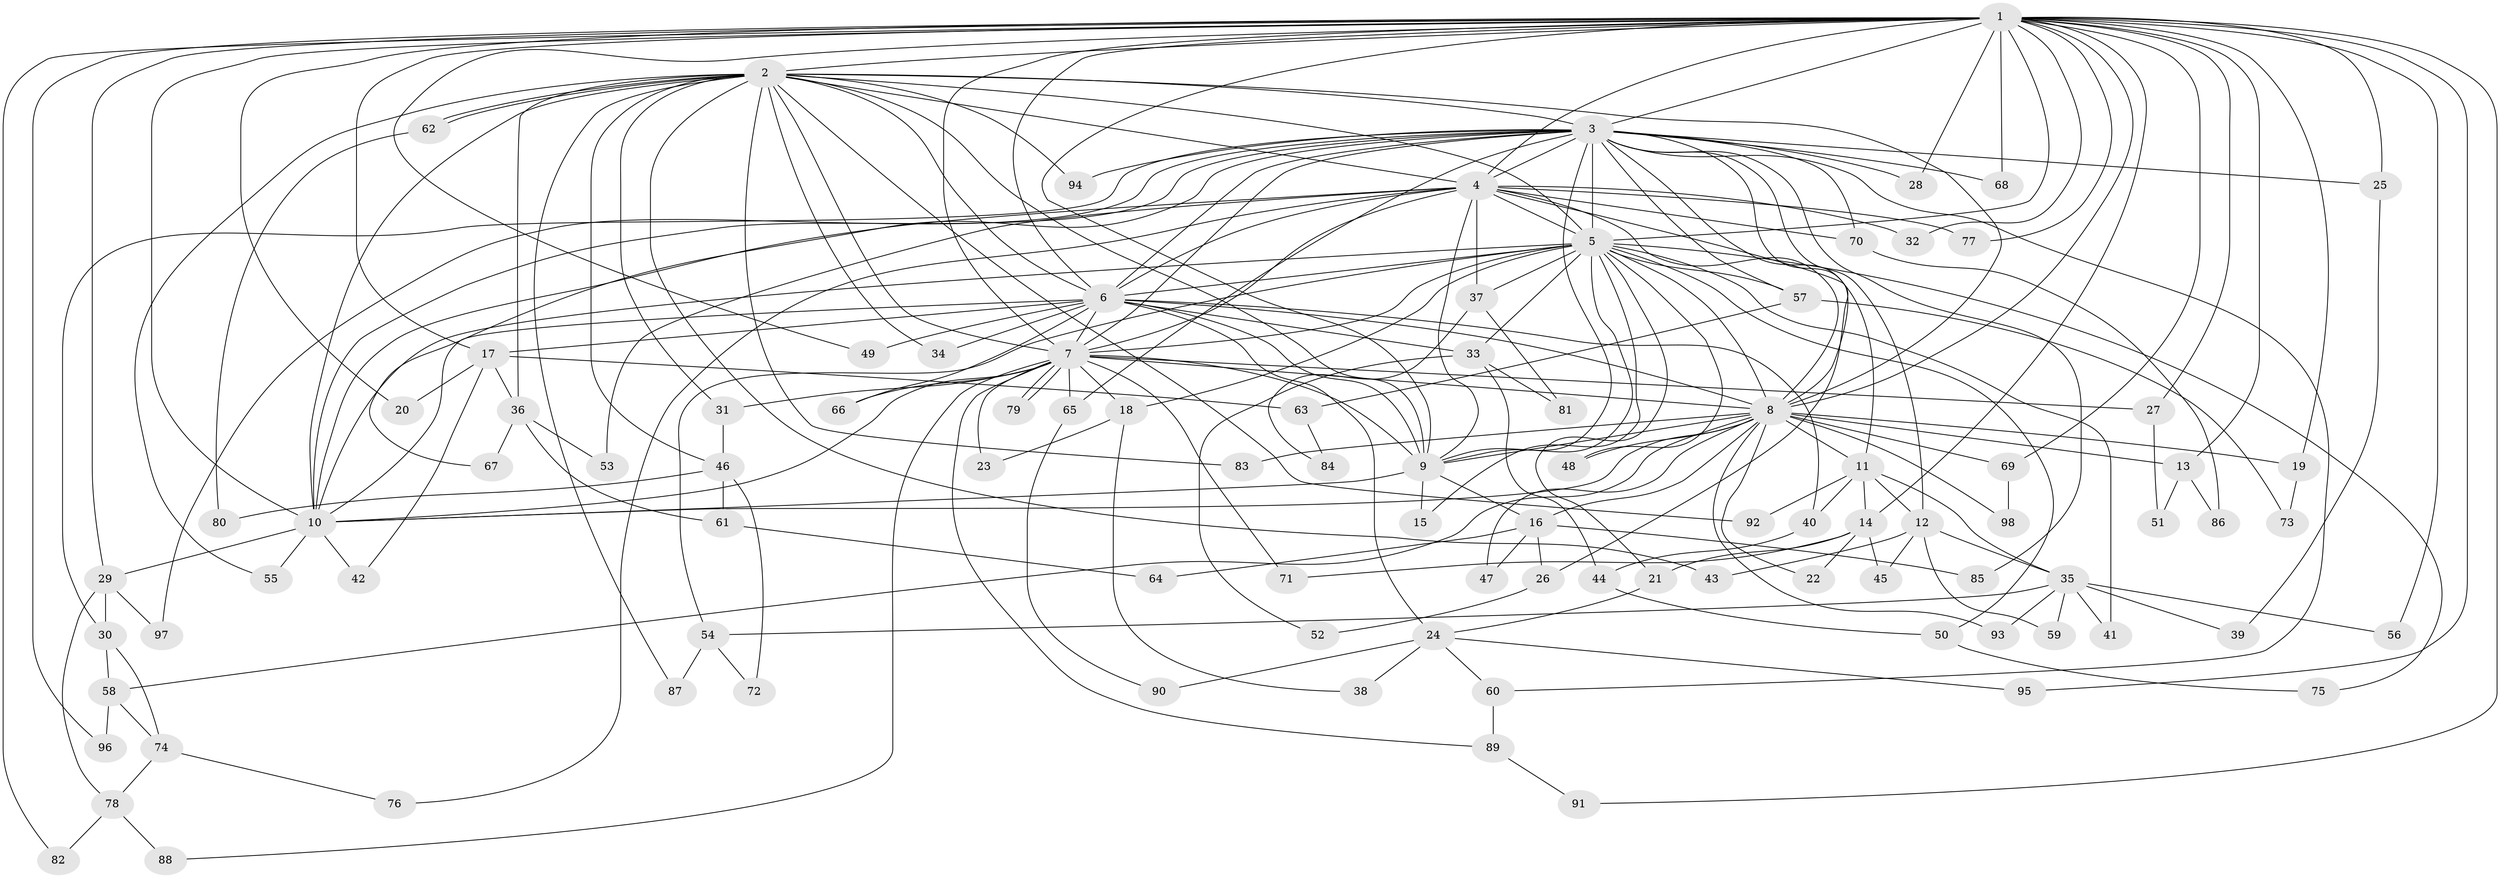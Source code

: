 // Generated by graph-tools (version 1.1) at 2025/01/03/09/25 03:01:34]
// undirected, 98 vertices, 221 edges
graph export_dot {
graph [start="1"]
  node [color=gray90,style=filled];
  1;
  2;
  3;
  4;
  5;
  6;
  7;
  8;
  9;
  10;
  11;
  12;
  13;
  14;
  15;
  16;
  17;
  18;
  19;
  20;
  21;
  22;
  23;
  24;
  25;
  26;
  27;
  28;
  29;
  30;
  31;
  32;
  33;
  34;
  35;
  36;
  37;
  38;
  39;
  40;
  41;
  42;
  43;
  44;
  45;
  46;
  47;
  48;
  49;
  50;
  51;
  52;
  53;
  54;
  55;
  56;
  57;
  58;
  59;
  60;
  61;
  62;
  63;
  64;
  65;
  66;
  67;
  68;
  69;
  70;
  71;
  72;
  73;
  74;
  75;
  76;
  77;
  78;
  79;
  80;
  81;
  82;
  83;
  84;
  85;
  86;
  87;
  88;
  89;
  90;
  91;
  92;
  93;
  94;
  95;
  96;
  97;
  98;
  1 -- 2;
  1 -- 3;
  1 -- 4;
  1 -- 5;
  1 -- 6;
  1 -- 7;
  1 -- 8;
  1 -- 9;
  1 -- 10;
  1 -- 13;
  1 -- 14;
  1 -- 17;
  1 -- 19;
  1 -- 20;
  1 -- 25;
  1 -- 27;
  1 -- 28;
  1 -- 29;
  1 -- 32;
  1 -- 49;
  1 -- 56;
  1 -- 68;
  1 -- 69;
  1 -- 77;
  1 -- 82;
  1 -- 91;
  1 -- 95;
  1 -- 96;
  2 -- 3;
  2 -- 4;
  2 -- 5;
  2 -- 6;
  2 -- 7;
  2 -- 8;
  2 -- 9;
  2 -- 10;
  2 -- 31;
  2 -- 34;
  2 -- 36;
  2 -- 43;
  2 -- 46;
  2 -- 55;
  2 -- 62;
  2 -- 62;
  2 -- 83;
  2 -- 87;
  2 -- 92;
  2 -- 94;
  3 -- 4;
  3 -- 5;
  3 -- 6;
  3 -- 7;
  3 -- 8;
  3 -- 9;
  3 -- 10;
  3 -- 12;
  3 -- 25;
  3 -- 26;
  3 -- 28;
  3 -- 30;
  3 -- 57;
  3 -- 60;
  3 -- 65;
  3 -- 67;
  3 -- 68;
  3 -- 70;
  3 -- 85;
  3 -- 94;
  3 -- 97;
  4 -- 5;
  4 -- 6;
  4 -- 7;
  4 -- 8;
  4 -- 9;
  4 -- 10;
  4 -- 11;
  4 -- 32;
  4 -- 37;
  4 -- 53;
  4 -- 70;
  4 -- 76;
  4 -- 77;
  5 -- 6;
  5 -- 7;
  5 -- 8;
  5 -- 9;
  5 -- 10;
  5 -- 15;
  5 -- 18;
  5 -- 21;
  5 -- 33;
  5 -- 37;
  5 -- 41;
  5 -- 48;
  5 -- 50;
  5 -- 54;
  5 -- 57;
  5 -- 75;
  6 -- 7;
  6 -- 8;
  6 -- 9;
  6 -- 10;
  6 -- 17;
  6 -- 24;
  6 -- 33;
  6 -- 34;
  6 -- 40;
  6 -- 49;
  6 -- 66;
  7 -- 8;
  7 -- 9;
  7 -- 10;
  7 -- 18;
  7 -- 23;
  7 -- 27;
  7 -- 31;
  7 -- 65;
  7 -- 66;
  7 -- 71;
  7 -- 79;
  7 -- 79;
  7 -- 88;
  7 -- 89;
  8 -- 9;
  8 -- 10;
  8 -- 11;
  8 -- 13;
  8 -- 16;
  8 -- 19;
  8 -- 22;
  8 -- 47;
  8 -- 48;
  8 -- 58;
  8 -- 69;
  8 -- 83;
  8 -- 93;
  8 -- 98;
  9 -- 10;
  9 -- 15;
  9 -- 16;
  10 -- 29;
  10 -- 42;
  10 -- 55;
  11 -- 12;
  11 -- 14;
  11 -- 35;
  11 -- 40;
  11 -- 92;
  12 -- 35;
  12 -- 43;
  12 -- 45;
  12 -- 59;
  13 -- 51;
  13 -- 86;
  14 -- 21;
  14 -- 22;
  14 -- 45;
  14 -- 71;
  16 -- 26;
  16 -- 47;
  16 -- 64;
  16 -- 85;
  17 -- 20;
  17 -- 36;
  17 -- 42;
  17 -- 63;
  18 -- 23;
  18 -- 38;
  19 -- 73;
  21 -- 24;
  24 -- 38;
  24 -- 60;
  24 -- 90;
  24 -- 95;
  25 -- 39;
  26 -- 52;
  27 -- 51;
  29 -- 30;
  29 -- 78;
  29 -- 97;
  30 -- 58;
  30 -- 74;
  31 -- 46;
  33 -- 44;
  33 -- 52;
  33 -- 81;
  35 -- 39;
  35 -- 41;
  35 -- 54;
  35 -- 56;
  35 -- 59;
  35 -- 93;
  36 -- 53;
  36 -- 61;
  36 -- 67;
  37 -- 81;
  37 -- 84;
  40 -- 44;
  44 -- 50;
  46 -- 61;
  46 -- 72;
  46 -- 80;
  50 -- 75;
  54 -- 72;
  54 -- 87;
  57 -- 63;
  57 -- 73;
  58 -- 74;
  58 -- 96;
  60 -- 89;
  61 -- 64;
  62 -- 80;
  63 -- 84;
  65 -- 90;
  69 -- 98;
  70 -- 86;
  74 -- 76;
  74 -- 78;
  78 -- 82;
  78 -- 88;
  89 -- 91;
}
